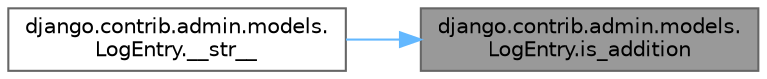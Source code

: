 digraph "django.contrib.admin.models.LogEntry.is_addition"
{
 // LATEX_PDF_SIZE
  bgcolor="transparent";
  edge [fontname=Helvetica,fontsize=10,labelfontname=Helvetica,labelfontsize=10];
  node [fontname=Helvetica,fontsize=10,shape=box,height=0.2,width=0.4];
  rankdir="RL";
  Node1 [id="Node000001",label="django.contrib.admin.models.\lLogEntry.is_addition",height=0.2,width=0.4,color="gray40", fillcolor="grey60", style="filled", fontcolor="black",tooltip=" "];
  Node1 -> Node2 [id="edge1_Node000001_Node000002",dir="back",color="steelblue1",style="solid",tooltip=" "];
  Node2 [id="Node000002",label="django.contrib.admin.models.\lLogEntry.__str__",height=0.2,width=0.4,color="grey40", fillcolor="white", style="filled",URL="$classdjango_1_1contrib_1_1admin_1_1models_1_1_log_entry.html#a14bfd13009cd09cc48050c4e0351645e",tooltip=" "];
}
